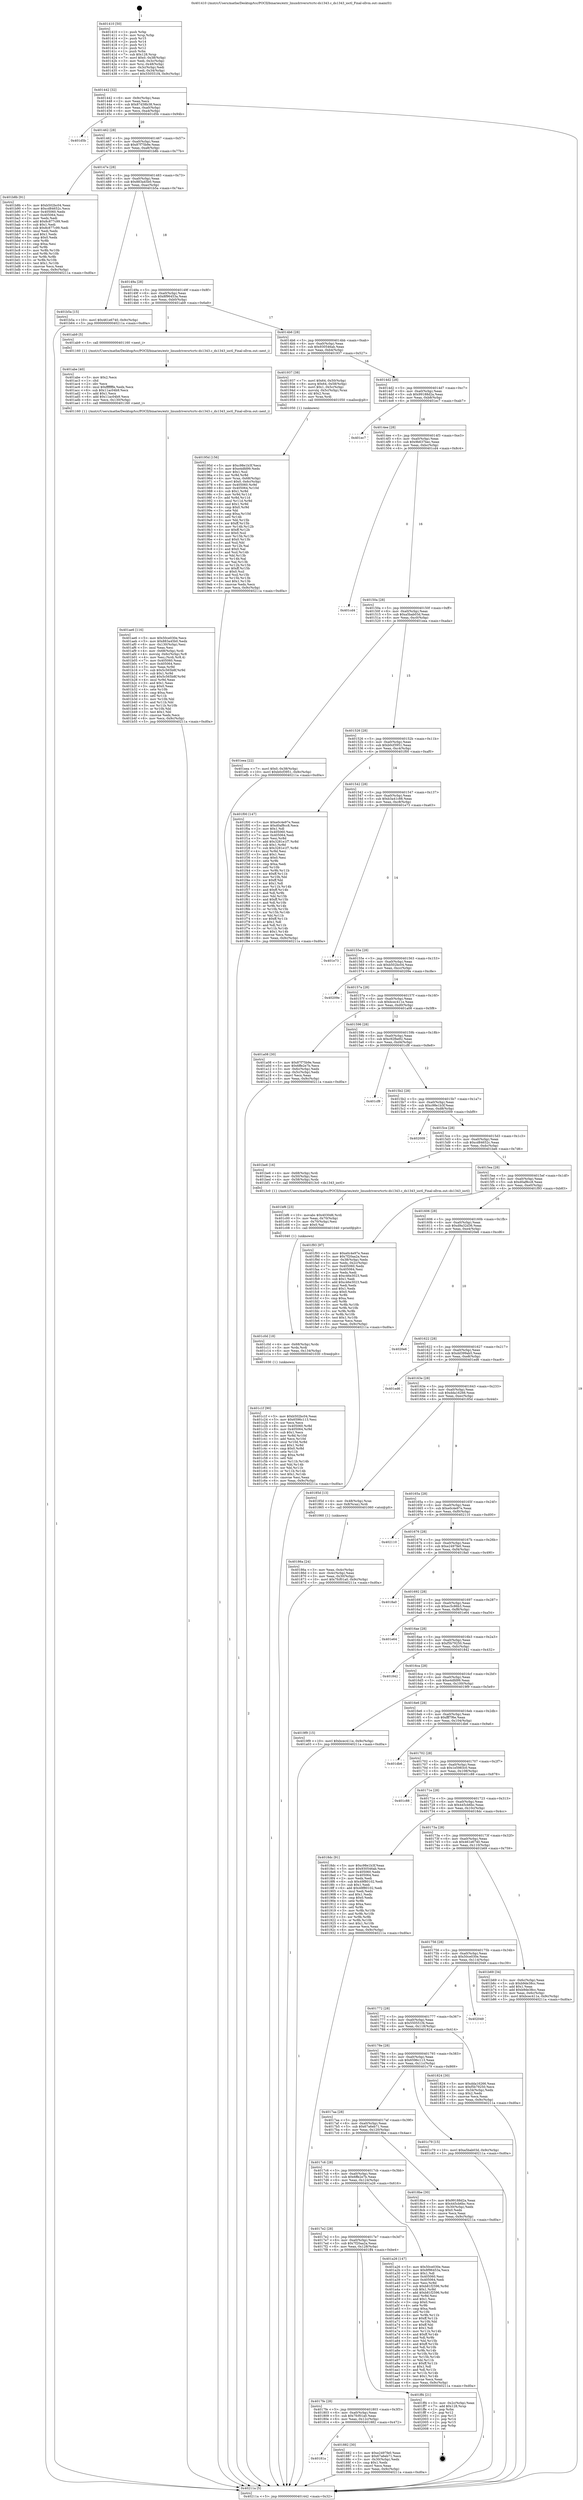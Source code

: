 digraph "0x401410" {
  label = "0x401410 (/mnt/c/Users/mathe/Desktop/tcc/POCII/binaries/extr_linuxdriversrtcrtc-ds1343.c_ds1343_ioctl_Final-ollvm.out::main(0))"
  labelloc = "t"
  node[shape=record]

  Entry [label="",width=0.3,height=0.3,shape=circle,fillcolor=black,style=filled]
  "0x401442" [label="{
     0x401442 [32]\l
     | [instrs]\l
     &nbsp;&nbsp;0x401442 \<+6\>: mov -0x9c(%rbp),%eax\l
     &nbsp;&nbsp;0x401448 \<+2\>: mov %eax,%ecx\l
     &nbsp;&nbsp;0x40144a \<+6\>: sub $0x87d38b38,%ecx\l
     &nbsp;&nbsp;0x401450 \<+6\>: mov %eax,-0xa0(%rbp)\l
     &nbsp;&nbsp;0x401456 \<+6\>: mov %ecx,-0xa4(%rbp)\l
     &nbsp;&nbsp;0x40145c \<+6\>: je 0000000000401d5b \<main+0x94b\>\l
  }"]
  "0x401d5b" [label="{
     0x401d5b\l
  }", style=dashed]
  "0x401462" [label="{
     0x401462 [28]\l
     | [instrs]\l
     &nbsp;&nbsp;0x401462 \<+5\>: jmp 0000000000401467 \<main+0x57\>\l
     &nbsp;&nbsp;0x401467 \<+6\>: mov -0xa0(%rbp),%eax\l
     &nbsp;&nbsp;0x40146d \<+5\>: sub $0x87f75b9e,%eax\l
     &nbsp;&nbsp;0x401472 \<+6\>: mov %eax,-0xa8(%rbp)\l
     &nbsp;&nbsp;0x401478 \<+6\>: je 0000000000401b8b \<main+0x77b\>\l
  }"]
  Exit [label="",width=0.3,height=0.3,shape=circle,fillcolor=black,style=filled,peripheries=2]
  "0x401b8b" [label="{
     0x401b8b [91]\l
     | [instrs]\l
     &nbsp;&nbsp;0x401b8b \<+5\>: mov $0xb502bc04,%eax\l
     &nbsp;&nbsp;0x401b90 \<+5\>: mov $0xcd84652c,%ecx\l
     &nbsp;&nbsp;0x401b95 \<+7\>: mov 0x405060,%edx\l
     &nbsp;&nbsp;0x401b9c \<+7\>: mov 0x405064,%esi\l
     &nbsp;&nbsp;0x401ba3 \<+2\>: mov %edx,%edi\l
     &nbsp;&nbsp;0x401ba5 \<+6\>: add $0x8c877c99,%edi\l
     &nbsp;&nbsp;0x401bab \<+3\>: sub $0x1,%edi\l
     &nbsp;&nbsp;0x401bae \<+6\>: sub $0x8c877c99,%edi\l
     &nbsp;&nbsp;0x401bb4 \<+3\>: imul %edi,%edx\l
     &nbsp;&nbsp;0x401bb7 \<+3\>: and $0x1,%edx\l
     &nbsp;&nbsp;0x401bba \<+3\>: cmp $0x0,%edx\l
     &nbsp;&nbsp;0x401bbd \<+4\>: sete %r8b\l
     &nbsp;&nbsp;0x401bc1 \<+3\>: cmp $0xa,%esi\l
     &nbsp;&nbsp;0x401bc4 \<+4\>: setl %r9b\l
     &nbsp;&nbsp;0x401bc8 \<+3\>: mov %r8b,%r10b\l
     &nbsp;&nbsp;0x401bcb \<+3\>: and %r9b,%r10b\l
     &nbsp;&nbsp;0x401bce \<+3\>: xor %r9b,%r8b\l
     &nbsp;&nbsp;0x401bd1 \<+3\>: or %r8b,%r10b\l
     &nbsp;&nbsp;0x401bd4 \<+4\>: test $0x1,%r10b\l
     &nbsp;&nbsp;0x401bd8 \<+3\>: cmovne %ecx,%eax\l
     &nbsp;&nbsp;0x401bdb \<+6\>: mov %eax,-0x9c(%rbp)\l
     &nbsp;&nbsp;0x401be1 \<+5\>: jmp 000000000040211a \<main+0xd0a\>\l
  }"]
  "0x40147e" [label="{
     0x40147e [28]\l
     | [instrs]\l
     &nbsp;&nbsp;0x40147e \<+5\>: jmp 0000000000401483 \<main+0x73\>\l
     &nbsp;&nbsp;0x401483 \<+6\>: mov -0xa0(%rbp),%eax\l
     &nbsp;&nbsp;0x401489 \<+5\>: sub $0x883a45b0,%eax\l
     &nbsp;&nbsp;0x40148e \<+6\>: mov %eax,-0xac(%rbp)\l
     &nbsp;&nbsp;0x401494 \<+6\>: je 0000000000401b5a \<main+0x74a\>\l
  }"]
  "0x401c1f" [label="{
     0x401c1f [90]\l
     | [instrs]\l
     &nbsp;&nbsp;0x401c1f \<+5\>: mov $0xb502bc04,%eax\l
     &nbsp;&nbsp;0x401c24 \<+5\>: mov $0x6596c113,%esi\l
     &nbsp;&nbsp;0x401c29 \<+2\>: xor %ecx,%ecx\l
     &nbsp;&nbsp;0x401c2b \<+8\>: mov 0x405060,%r8d\l
     &nbsp;&nbsp;0x401c33 \<+8\>: mov 0x405064,%r9d\l
     &nbsp;&nbsp;0x401c3b \<+3\>: sub $0x1,%ecx\l
     &nbsp;&nbsp;0x401c3e \<+3\>: mov %r8d,%r10d\l
     &nbsp;&nbsp;0x401c41 \<+3\>: add %ecx,%r10d\l
     &nbsp;&nbsp;0x401c44 \<+4\>: imul %r10d,%r8d\l
     &nbsp;&nbsp;0x401c48 \<+4\>: and $0x1,%r8d\l
     &nbsp;&nbsp;0x401c4c \<+4\>: cmp $0x0,%r8d\l
     &nbsp;&nbsp;0x401c50 \<+4\>: sete %r11b\l
     &nbsp;&nbsp;0x401c54 \<+4\>: cmp $0xa,%r9d\l
     &nbsp;&nbsp;0x401c58 \<+3\>: setl %bl\l
     &nbsp;&nbsp;0x401c5b \<+3\>: mov %r11b,%r14b\l
     &nbsp;&nbsp;0x401c5e \<+3\>: and %bl,%r14b\l
     &nbsp;&nbsp;0x401c61 \<+3\>: xor %bl,%r11b\l
     &nbsp;&nbsp;0x401c64 \<+3\>: or %r11b,%r14b\l
     &nbsp;&nbsp;0x401c67 \<+4\>: test $0x1,%r14b\l
     &nbsp;&nbsp;0x401c6b \<+3\>: cmovne %esi,%eax\l
     &nbsp;&nbsp;0x401c6e \<+6\>: mov %eax,-0x9c(%rbp)\l
     &nbsp;&nbsp;0x401c74 \<+5\>: jmp 000000000040211a \<main+0xd0a\>\l
  }"]
  "0x401b5a" [label="{
     0x401b5a [15]\l
     | [instrs]\l
     &nbsp;&nbsp;0x401b5a \<+10\>: movl $0x461e6740,-0x9c(%rbp)\l
     &nbsp;&nbsp;0x401b64 \<+5\>: jmp 000000000040211a \<main+0xd0a\>\l
  }"]
  "0x40149a" [label="{
     0x40149a [28]\l
     | [instrs]\l
     &nbsp;&nbsp;0x40149a \<+5\>: jmp 000000000040149f \<main+0x8f\>\l
     &nbsp;&nbsp;0x40149f \<+6\>: mov -0xa0(%rbp),%eax\l
     &nbsp;&nbsp;0x4014a5 \<+5\>: sub $0x8f96453a,%eax\l
     &nbsp;&nbsp;0x4014aa \<+6\>: mov %eax,-0xb0(%rbp)\l
     &nbsp;&nbsp;0x4014b0 \<+6\>: je 0000000000401ab9 \<main+0x6a9\>\l
  }"]
  "0x401c0d" [label="{
     0x401c0d [18]\l
     | [instrs]\l
     &nbsp;&nbsp;0x401c0d \<+4\>: mov -0x68(%rbp),%rdx\l
     &nbsp;&nbsp;0x401c11 \<+3\>: mov %rdx,%rdi\l
     &nbsp;&nbsp;0x401c14 \<+6\>: mov %eax,-0x134(%rbp)\l
     &nbsp;&nbsp;0x401c1a \<+5\>: call 0000000000401030 \<free@plt\>\l
     | [calls]\l
     &nbsp;&nbsp;0x401030 \{1\} (unknown)\l
  }"]
  "0x401ab9" [label="{
     0x401ab9 [5]\l
     | [instrs]\l
     &nbsp;&nbsp;0x401ab9 \<+5\>: call 0000000000401160 \<next_i\>\l
     | [calls]\l
     &nbsp;&nbsp;0x401160 \{1\} (/mnt/c/Users/mathe/Desktop/tcc/POCII/binaries/extr_linuxdriversrtcrtc-ds1343.c_ds1343_ioctl_Final-ollvm.out::next_i)\l
  }"]
  "0x4014b6" [label="{
     0x4014b6 [28]\l
     | [instrs]\l
     &nbsp;&nbsp;0x4014b6 \<+5\>: jmp 00000000004014bb \<main+0xab\>\l
     &nbsp;&nbsp;0x4014bb \<+6\>: mov -0xa0(%rbp),%eax\l
     &nbsp;&nbsp;0x4014c1 \<+5\>: sub $0x930546ab,%eax\l
     &nbsp;&nbsp;0x4014c6 \<+6\>: mov %eax,-0xb4(%rbp)\l
     &nbsp;&nbsp;0x4014cc \<+6\>: je 0000000000401937 \<main+0x527\>\l
  }"]
  "0x401bf6" [label="{
     0x401bf6 [23]\l
     | [instrs]\l
     &nbsp;&nbsp;0x401bf6 \<+10\>: movabs $0x4030d6,%rdi\l
     &nbsp;&nbsp;0x401c00 \<+3\>: mov %eax,-0x70(%rbp)\l
     &nbsp;&nbsp;0x401c03 \<+3\>: mov -0x70(%rbp),%esi\l
     &nbsp;&nbsp;0x401c06 \<+2\>: mov $0x0,%al\l
     &nbsp;&nbsp;0x401c08 \<+5\>: call 0000000000401040 \<printf@plt\>\l
     | [calls]\l
     &nbsp;&nbsp;0x401040 \{1\} (unknown)\l
  }"]
  "0x401937" [label="{
     0x401937 [38]\l
     | [instrs]\l
     &nbsp;&nbsp;0x401937 \<+7\>: movl $0x64,-0x50(%rbp)\l
     &nbsp;&nbsp;0x40193e \<+8\>: movq $0x64,-0x58(%rbp)\l
     &nbsp;&nbsp;0x401946 \<+7\>: movl $0x1,-0x5c(%rbp)\l
     &nbsp;&nbsp;0x40194d \<+4\>: movslq -0x5c(%rbp),%rax\l
     &nbsp;&nbsp;0x401951 \<+4\>: shl $0x2,%rax\l
     &nbsp;&nbsp;0x401955 \<+3\>: mov %rax,%rdi\l
     &nbsp;&nbsp;0x401958 \<+5\>: call 0000000000401050 \<malloc@plt\>\l
     | [calls]\l
     &nbsp;&nbsp;0x401050 \{1\} (unknown)\l
  }"]
  "0x4014d2" [label="{
     0x4014d2 [28]\l
     | [instrs]\l
     &nbsp;&nbsp;0x4014d2 \<+5\>: jmp 00000000004014d7 \<main+0xc7\>\l
     &nbsp;&nbsp;0x4014d7 \<+6\>: mov -0xa0(%rbp),%eax\l
     &nbsp;&nbsp;0x4014dd \<+5\>: sub $0x99188d2a,%eax\l
     &nbsp;&nbsp;0x4014e2 \<+6\>: mov %eax,-0xb8(%rbp)\l
     &nbsp;&nbsp;0x4014e8 \<+6\>: je 0000000000401ec7 \<main+0xab7\>\l
  }"]
  "0x401ae6" [label="{
     0x401ae6 [116]\l
     | [instrs]\l
     &nbsp;&nbsp;0x401ae6 \<+5\>: mov $0x50ce030e,%ecx\l
     &nbsp;&nbsp;0x401aeb \<+5\>: mov $0x883a45b0,%edx\l
     &nbsp;&nbsp;0x401af0 \<+6\>: mov -0x130(%rbp),%esi\l
     &nbsp;&nbsp;0x401af6 \<+3\>: imul %eax,%esi\l
     &nbsp;&nbsp;0x401af9 \<+4\>: mov -0x68(%rbp),%rdi\l
     &nbsp;&nbsp;0x401afd \<+4\>: movslq -0x6c(%rbp),%r8\l
     &nbsp;&nbsp;0x401b01 \<+4\>: mov %esi,(%rdi,%r8,4)\l
     &nbsp;&nbsp;0x401b05 \<+7\>: mov 0x405060,%eax\l
     &nbsp;&nbsp;0x401b0c \<+7\>: mov 0x405064,%esi\l
     &nbsp;&nbsp;0x401b13 \<+3\>: mov %eax,%r9d\l
     &nbsp;&nbsp;0x401b16 \<+7\>: sub $0x5c565b8f,%r9d\l
     &nbsp;&nbsp;0x401b1d \<+4\>: sub $0x1,%r9d\l
     &nbsp;&nbsp;0x401b21 \<+7\>: add $0x5c565b8f,%r9d\l
     &nbsp;&nbsp;0x401b28 \<+4\>: imul %r9d,%eax\l
     &nbsp;&nbsp;0x401b2c \<+3\>: and $0x1,%eax\l
     &nbsp;&nbsp;0x401b2f \<+3\>: cmp $0x0,%eax\l
     &nbsp;&nbsp;0x401b32 \<+4\>: sete %r10b\l
     &nbsp;&nbsp;0x401b36 \<+3\>: cmp $0xa,%esi\l
     &nbsp;&nbsp;0x401b39 \<+4\>: setl %r11b\l
     &nbsp;&nbsp;0x401b3d \<+3\>: mov %r10b,%bl\l
     &nbsp;&nbsp;0x401b40 \<+3\>: and %r11b,%bl\l
     &nbsp;&nbsp;0x401b43 \<+3\>: xor %r11b,%r10b\l
     &nbsp;&nbsp;0x401b46 \<+3\>: or %r10b,%bl\l
     &nbsp;&nbsp;0x401b49 \<+3\>: test $0x1,%bl\l
     &nbsp;&nbsp;0x401b4c \<+3\>: cmovne %edx,%ecx\l
     &nbsp;&nbsp;0x401b4f \<+6\>: mov %ecx,-0x9c(%rbp)\l
     &nbsp;&nbsp;0x401b55 \<+5\>: jmp 000000000040211a \<main+0xd0a\>\l
  }"]
  "0x401ec7" [label="{
     0x401ec7\l
  }", style=dashed]
  "0x4014ee" [label="{
     0x4014ee [28]\l
     | [instrs]\l
     &nbsp;&nbsp;0x4014ee \<+5\>: jmp 00000000004014f3 \<main+0xe3\>\l
     &nbsp;&nbsp;0x4014f3 \<+6\>: mov -0xa0(%rbp),%eax\l
     &nbsp;&nbsp;0x4014f9 \<+5\>: sub $0x9b637bec,%eax\l
     &nbsp;&nbsp;0x4014fe \<+6\>: mov %eax,-0xbc(%rbp)\l
     &nbsp;&nbsp;0x401504 \<+6\>: je 0000000000401cd4 \<main+0x8c4\>\l
  }"]
  "0x401abe" [label="{
     0x401abe [40]\l
     | [instrs]\l
     &nbsp;&nbsp;0x401abe \<+5\>: mov $0x2,%ecx\l
     &nbsp;&nbsp;0x401ac3 \<+1\>: cltd\l
     &nbsp;&nbsp;0x401ac4 \<+2\>: idiv %ecx\l
     &nbsp;&nbsp;0x401ac6 \<+6\>: imul $0xfffffffe,%edx,%ecx\l
     &nbsp;&nbsp;0x401acc \<+6\>: sub $0x11ac04b9,%ecx\l
     &nbsp;&nbsp;0x401ad2 \<+3\>: add $0x1,%ecx\l
     &nbsp;&nbsp;0x401ad5 \<+6\>: add $0x11ac04b9,%ecx\l
     &nbsp;&nbsp;0x401adb \<+6\>: mov %ecx,-0x130(%rbp)\l
     &nbsp;&nbsp;0x401ae1 \<+5\>: call 0000000000401160 \<next_i\>\l
     | [calls]\l
     &nbsp;&nbsp;0x401160 \{1\} (/mnt/c/Users/mathe/Desktop/tcc/POCII/binaries/extr_linuxdriversrtcrtc-ds1343.c_ds1343_ioctl_Final-ollvm.out::next_i)\l
  }"]
  "0x401cd4" [label="{
     0x401cd4\l
  }", style=dashed]
  "0x40150a" [label="{
     0x40150a [28]\l
     | [instrs]\l
     &nbsp;&nbsp;0x40150a \<+5\>: jmp 000000000040150f \<main+0xff\>\l
     &nbsp;&nbsp;0x40150f \<+6\>: mov -0xa0(%rbp),%eax\l
     &nbsp;&nbsp;0x401515 \<+5\>: sub $0xa5bab03d,%eax\l
     &nbsp;&nbsp;0x40151a \<+6\>: mov %eax,-0xc0(%rbp)\l
     &nbsp;&nbsp;0x401520 \<+6\>: je 0000000000401eea \<main+0xada\>\l
  }"]
  "0x40195d" [label="{
     0x40195d [156]\l
     | [instrs]\l
     &nbsp;&nbsp;0x40195d \<+5\>: mov $0xc98e1b3f,%ecx\l
     &nbsp;&nbsp;0x401962 \<+5\>: mov $0xe4dfd99,%edx\l
     &nbsp;&nbsp;0x401967 \<+3\>: mov $0x1,%sil\l
     &nbsp;&nbsp;0x40196a \<+3\>: xor %r8d,%r8d\l
     &nbsp;&nbsp;0x40196d \<+4\>: mov %rax,-0x68(%rbp)\l
     &nbsp;&nbsp;0x401971 \<+7\>: movl $0x0,-0x6c(%rbp)\l
     &nbsp;&nbsp;0x401978 \<+8\>: mov 0x405060,%r9d\l
     &nbsp;&nbsp;0x401980 \<+8\>: mov 0x405064,%r10d\l
     &nbsp;&nbsp;0x401988 \<+4\>: sub $0x1,%r8d\l
     &nbsp;&nbsp;0x40198c \<+3\>: mov %r9d,%r11d\l
     &nbsp;&nbsp;0x40198f \<+3\>: add %r8d,%r11d\l
     &nbsp;&nbsp;0x401992 \<+4\>: imul %r11d,%r9d\l
     &nbsp;&nbsp;0x401996 \<+4\>: and $0x1,%r9d\l
     &nbsp;&nbsp;0x40199a \<+4\>: cmp $0x0,%r9d\l
     &nbsp;&nbsp;0x40199e \<+3\>: sete %bl\l
     &nbsp;&nbsp;0x4019a1 \<+4\>: cmp $0xa,%r10d\l
     &nbsp;&nbsp;0x4019a5 \<+4\>: setl %r14b\l
     &nbsp;&nbsp;0x4019a9 \<+3\>: mov %bl,%r15b\l
     &nbsp;&nbsp;0x4019ac \<+4\>: xor $0xff,%r15b\l
     &nbsp;&nbsp;0x4019b0 \<+3\>: mov %r14b,%r12b\l
     &nbsp;&nbsp;0x4019b3 \<+4\>: xor $0xff,%r12b\l
     &nbsp;&nbsp;0x4019b7 \<+4\>: xor $0x0,%sil\l
     &nbsp;&nbsp;0x4019bb \<+3\>: mov %r15b,%r13b\l
     &nbsp;&nbsp;0x4019be \<+4\>: and $0x0,%r13b\l
     &nbsp;&nbsp;0x4019c2 \<+3\>: and %sil,%bl\l
     &nbsp;&nbsp;0x4019c5 \<+3\>: mov %r12b,%al\l
     &nbsp;&nbsp;0x4019c8 \<+2\>: and $0x0,%al\l
     &nbsp;&nbsp;0x4019ca \<+3\>: and %sil,%r14b\l
     &nbsp;&nbsp;0x4019cd \<+3\>: or %bl,%r13b\l
     &nbsp;&nbsp;0x4019d0 \<+3\>: or %r14b,%al\l
     &nbsp;&nbsp;0x4019d3 \<+3\>: xor %al,%r13b\l
     &nbsp;&nbsp;0x4019d6 \<+3\>: or %r12b,%r15b\l
     &nbsp;&nbsp;0x4019d9 \<+4\>: xor $0xff,%r15b\l
     &nbsp;&nbsp;0x4019dd \<+4\>: or $0x0,%sil\l
     &nbsp;&nbsp;0x4019e1 \<+3\>: and %sil,%r15b\l
     &nbsp;&nbsp;0x4019e4 \<+3\>: or %r15b,%r13b\l
     &nbsp;&nbsp;0x4019e7 \<+4\>: test $0x1,%r13b\l
     &nbsp;&nbsp;0x4019eb \<+3\>: cmovne %edx,%ecx\l
     &nbsp;&nbsp;0x4019ee \<+6\>: mov %ecx,-0x9c(%rbp)\l
     &nbsp;&nbsp;0x4019f4 \<+5\>: jmp 000000000040211a \<main+0xd0a\>\l
  }"]
  "0x401eea" [label="{
     0x401eea [22]\l
     | [instrs]\l
     &nbsp;&nbsp;0x401eea \<+7\>: movl $0x0,-0x38(%rbp)\l
     &nbsp;&nbsp;0x401ef1 \<+10\>: movl $0xb0cf3951,-0x9c(%rbp)\l
     &nbsp;&nbsp;0x401efb \<+5\>: jmp 000000000040211a \<main+0xd0a\>\l
  }"]
  "0x401526" [label="{
     0x401526 [28]\l
     | [instrs]\l
     &nbsp;&nbsp;0x401526 \<+5\>: jmp 000000000040152b \<main+0x11b\>\l
     &nbsp;&nbsp;0x40152b \<+6\>: mov -0xa0(%rbp),%eax\l
     &nbsp;&nbsp;0x401531 \<+5\>: sub $0xb0cf3951,%eax\l
     &nbsp;&nbsp;0x401536 \<+6\>: mov %eax,-0xc4(%rbp)\l
     &nbsp;&nbsp;0x40153c \<+6\>: je 0000000000401f00 \<main+0xaf0\>\l
  }"]
  "0x40181a" [label="{
     0x40181a\l
  }", style=dashed]
  "0x401f00" [label="{
     0x401f00 [147]\l
     | [instrs]\l
     &nbsp;&nbsp;0x401f00 \<+5\>: mov $0xe0c4e97e,%eax\l
     &nbsp;&nbsp;0x401f05 \<+5\>: mov $0xd0af8cc8,%ecx\l
     &nbsp;&nbsp;0x401f0a \<+2\>: mov $0x1,%dl\l
     &nbsp;&nbsp;0x401f0c \<+7\>: mov 0x405060,%esi\l
     &nbsp;&nbsp;0x401f13 \<+7\>: mov 0x405064,%edi\l
     &nbsp;&nbsp;0x401f1a \<+3\>: mov %esi,%r8d\l
     &nbsp;&nbsp;0x401f1d \<+7\>: add $0x3281e1f7,%r8d\l
     &nbsp;&nbsp;0x401f24 \<+4\>: sub $0x1,%r8d\l
     &nbsp;&nbsp;0x401f28 \<+7\>: sub $0x3281e1f7,%r8d\l
     &nbsp;&nbsp;0x401f2f \<+4\>: imul %r8d,%esi\l
     &nbsp;&nbsp;0x401f33 \<+3\>: and $0x1,%esi\l
     &nbsp;&nbsp;0x401f36 \<+3\>: cmp $0x0,%esi\l
     &nbsp;&nbsp;0x401f39 \<+4\>: sete %r9b\l
     &nbsp;&nbsp;0x401f3d \<+3\>: cmp $0xa,%edi\l
     &nbsp;&nbsp;0x401f40 \<+4\>: setl %r10b\l
     &nbsp;&nbsp;0x401f44 \<+3\>: mov %r9b,%r11b\l
     &nbsp;&nbsp;0x401f47 \<+4\>: xor $0xff,%r11b\l
     &nbsp;&nbsp;0x401f4b \<+3\>: mov %r10b,%bl\l
     &nbsp;&nbsp;0x401f4e \<+3\>: xor $0xff,%bl\l
     &nbsp;&nbsp;0x401f51 \<+3\>: xor $0x1,%dl\l
     &nbsp;&nbsp;0x401f54 \<+3\>: mov %r11b,%r14b\l
     &nbsp;&nbsp;0x401f57 \<+4\>: and $0xff,%r14b\l
     &nbsp;&nbsp;0x401f5b \<+3\>: and %dl,%r9b\l
     &nbsp;&nbsp;0x401f5e \<+3\>: mov %bl,%r15b\l
     &nbsp;&nbsp;0x401f61 \<+4\>: and $0xff,%r15b\l
     &nbsp;&nbsp;0x401f65 \<+3\>: and %dl,%r10b\l
     &nbsp;&nbsp;0x401f68 \<+3\>: or %r9b,%r14b\l
     &nbsp;&nbsp;0x401f6b \<+3\>: or %r10b,%r15b\l
     &nbsp;&nbsp;0x401f6e \<+3\>: xor %r15b,%r14b\l
     &nbsp;&nbsp;0x401f71 \<+3\>: or %bl,%r11b\l
     &nbsp;&nbsp;0x401f74 \<+4\>: xor $0xff,%r11b\l
     &nbsp;&nbsp;0x401f78 \<+3\>: or $0x1,%dl\l
     &nbsp;&nbsp;0x401f7b \<+3\>: and %dl,%r11b\l
     &nbsp;&nbsp;0x401f7e \<+3\>: or %r11b,%r14b\l
     &nbsp;&nbsp;0x401f81 \<+4\>: test $0x1,%r14b\l
     &nbsp;&nbsp;0x401f85 \<+3\>: cmovne %ecx,%eax\l
     &nbsp;&nbsp;0x401f88 \<+6\>: mov %eax,-0x9c(%rbp)\l
     &nbsp;&nbsp;0x401f8e \<+5\>: jmp 000000000040211a \<main+0xd0a\>\l
  }"]
  "0x401542" [label="{
     0x401542 [28]\l
     | [instrs]\l
     &nbsp;&nbsp;0x401542 \<+5\>: jmp 0000000000401547 \<main+0x137\>\l
     &nbsp;&nbsp;0x401547 \<+6\>: mov -0xa0(%rbp),%eax\l
     &nbsp;&nbsp;0x40154d \<+5\>: sub $0xb3a41c88,%eax\l
     &nbsp;&nbsp;0x401552 \<+6\>: mov %eax,-0xc8(%rbp)\l
     &nbsp;&nbsp;0x401558 \<+6\>: je 0000000000401e73 \<main+0xa63\>\l
  }"]
  "0x401882" [label="{
     0x401882 [30]\l
     | [instrs]\l
     &nbsp;&nbsp;0x401882 \<+5\>: mov $0xe2497fe0,%eax\l
     &nbsp;&nbsp;0x401887 \<+5\>: mov $0x67a6eb71,%ecx\l
     &nbsp;&nbsp;0x40188c \<+3\>: mov -0x30(%rbp),%edx\l
     &nbsp;&nbsp;0x40188f \<+3\>: cmp $0x1,%edx\l
     &nbsp;&nbsp;0x401892 \<+3\>: cmovl %ecx,%eax\l
     &nbsp;&nbsp;0x401895 \<+6\>: mov %eax,-0x9c(%rbp)\l
     &nbsp;&nbsp;0x40189b \<+5\>: jmp 000000000040211a \<main+0xd0a\>\l
  }"]
  "0x401e73" [label="{
     0x401e73\l
  }", style=dashed]
  "0x40155e" [label="{
     0x40155e [28]\l
     | [instrs]\l
     &nbsp;&nbsp;0x40155e \<+5\>: jmp 0000000000401563 \<main+0x153\>\l
     &nbsp;&nbsp;0x401563 \<+6\>: mov -0xa0(%rbp),%eax\l
     &nbsp;&nbsp;0x401569 \<+5\>: sub $0xb502bc04,%eax\l
     &nbsp;&nbsp;0x40156e \<+6\>: mov %eax,-0xcc(%rbp)\l
     &nbsp;&nbsp;0x401574 \<+6\>: je 000000000040209e \<main+0xc8e\>\l
  }"]
  "0x4017fe" [label="{
     0x4017fe [28]\l
     | [instrs]\l
     &nbsp;&nbsp;0x4017fe \<+5\>: jmp 0000000000401803 \<main+0x3f3\>\l
     &nbsp;&nbsp;0x401803 \<+6\>: mov -0xa0(%rbp),%eax\l
     &nbsp;&nbsp;0x401809 \<+5\>: sub $0x7fcf01a0,%eax\l
     &nbsp;&nbsp;0x40180e \<+6\>: mov %eax,-0x12c(%rbp)\l
     &nbsp;&nbsp;0x401814 \<+6\>: je 0000000000401882 \<main+0x472\>\l
  }"]
  "0x40209e" [label="{
     0x40209e\l
  }", style=dashed]
  "0x40157a" [label="{
     0x40157a [28]\l
     | [instrs]\l
     &nbsp;&nbsp;0x40157a \<+5\>: jmp 000000000040157f \<main+0x16f\>\l
     &nbsp;&nbsp;0x40157f \<+6\>: mov -0xa0(%rbp),%eax\l
     &nbsp;&nbsp;0x401585 \<+5\>: sub $0xbcec411e,%eax\l
     &nbsp;&nbsp;0x40158a \<+6\>: mov %eax,-0xd0(%rbp)\l
     &nbsp;&nbsp;0x401590 \<+6\>: je 0000000000401a08 \<main+0x5f8\>\l
  }"]
  "0x401ff4" [label="{
     0x401ff4 [21]\l
     | [instrs]\l
     &nbsp;&nbsp;0x401ff4 \<+3\>: mov -0x2c(%rbp),%eax\l
     &nbsp;&nbsp;0x401ff7 \<+7\>: add $0x128,%rsp\l
     &nbsp;&nbsp;0x401ffe \<+1\>: pop %rbx\l
     &nbsp;&nbsp;0x401fff \<+2\>: pop %r12\l
     &nbsp;&nbsp;0x402001 \<+2\>: pop %r13\l
     &nbsp;&nbsp;0x402003 \<+2\>: pop %r14\l
     &nbsp;&nbsp;0x402005 \<+2\>: pop %r15\l
     &nbsp;&nbsp;0x402007 \<+1\>: pop %rbp\l
     &nbsp;&nbsp;0x402008 \<+1\>: ret\l
  }"]
  "0x401a08" [label="{
     0x401a08 [30]\l
     | [instrs]\l
     &nbsp;&nbsp;0x401a08 \<+5\>: mov $0x87f75b9e,%eax\l
     &nbsp;&nbsp;0x401a0d \<+5\>: mov $0x6ffe2e7b,%ecx\l
     &nbsp;&nbsp;0x401a12 \<+3\>: mov -0x6c(%rbp),%edx\l
     &nbsp;&nbsp;0x401a15 \<+3\>: cmp -0x5c(%rbp),%edx\l
     &nbsp;&nbsp;0x401a18 \<+3\>: cmovl %ecx,%eax\l
     &nbsp;&nbsp;0x401a1b \<+6\>: mov %eax,-0x9c(%rbp)\l
     &nbsp;&nbsp;0x401a21 \<+5\>: jmp 000000000040211a \<main+0xd0a\>\l
  }"]
  "0x401596" [label="{
     0x401596 [28]\l
     | [instrs]\l
     &nbsp;&nbsp;0x401596 \<+5\>: jmp 000000000040159b \<main+0x18b\>\l
     &nbsp;&nbsp;0x40159b \<+6\>: mov -0xa0(%rbp),%eax\l
     &nbsp;&nbsp;0x4015a1 \<+5\>: sub $0xc92fbe92,%eax\l
     &nbsp;&nbsp;0x4015a6 \<+6\>: mov %eax,-0xd4(%rbp)\l
     &nbsp;&nbsp;0x4015ac \<+6\>: je 0000000000401cf8 \<main+0x8e8\>\l
  }"]
  "0x4017e2" [label="{
     0x4017e2 [28]\l
     | [instrs]\l
     &nbsp;&nbsp;0x4017e2 \<+5\>: jmp 00000000004017e7 \<main+0x3d7\>\l
     &nbsp;&nbsp;0x4017e7 \<+6\>: mov -0xa0(%rbp),%eax\l
     &nbsp;&nbsp;0x4017ed \<+5\>: sub $0x7f20aa2a,%eax\l
     &nbsp;&nbsp;0x4017f2 \<+6\>: mov %eax,-0x128(%rbp)\l
     &nbsp;&nbsp;0x4017f8 \<+6\>: je 0000000000401ff4 \<main+0xbe4\>\l
  }"]
  "0x401cf8" [label="{
     0x401cf8\l
  }", style=dashed]
  "0x4015b2" [label="{
     0x4015b2 [28]\l
     | [instrs]\l
     &nbsp;&nbsp;0x4015b2 \<+5\>: jmp 00000000004015b7 \<main+0x1a7\>\l
     &nbsp;&nbsp;0x4015b7 \<+6\>: mov -0xa0(%rbp),%eax\l
     &nbsp;&nbsp;0x4015bd \<+5\>: sub $0xc98e1b3f,%eax\l
     &nbsp;&nbsp;0x4015c2 \<+6\>: mov %eax,-0xd8(%rbp)\l
     &nbsp;&nbsp;0x4015c8 \<+6\>: je 0000000000402009 \<main+0xbf9\>\l
  }"]
  "0x401a26" [label="{
     0x401a26 [147]\l
     | [instrs]\l
     &nbsp;&nbsp;0x401a26 \<+5\>: mov $0x50ce030e,%eax\l
     &nbsp;&nbsp;0x401a2b \<+5\>: mov $0x8f96453a,%ecx\l
     &nbsp;&nbsp;0x401a30 \<+2\>: mov $0x1,%dl\l
     &nbsp;&nbsp;0x401a32 \<+7\>: mov 0x405060,%esi\l
     &nbsp;&nbsp;0x401a39 \<+7\>: mov 0x405064,%edi\l
     &nbsp;&nbsp;0x401a40 \<+3\>: mov %esi,%r8d\l
     &nbsp;&nbsp;0x401a43 \<+7\>: sub $0xb81f2596,%r8d\l
     &nbsp;&nbsp;0x401a4a \<+4\>: sub $0x1,%r8d\l
     &nbsp;&nbsp;0x401a4e \<+7\>: add $0xb81f2596,%r8d\l
     &nbsp;&nbsp;0x401a55 \<+4\>: imul %r8d,%esi\l
     &nbsp;&nbsp;0x401a59 \<+3\>: and $0x1,%esi\l
     &nbsp;&nbsp;0x401a5c \<+3\>: cmp $0x0,%esi\l
     &nbsp;&nbsp;0x401a5f \<+4\>: sete %r9b\l
     &nbsp;&nbsp;0x401a63 \<+3\>: cmp $0xa,%edi\l
     &nbsp;&nbsp;0x401a66 \<+4\>: setl %r10b\l
     &nbsp;&nbsp;0x401a6a \<+3\>: mov %r9b,%r11b\l
     &nbsp;&nbsp;0x401a6d \<+4\>: xor $0xff,%r11b\l
     &nbsp;&nbsp;0x401a71 \<+3\>: mov %r10b,%bl\l
     &nbsp;&nbsp;0x401a74 \<+3\>: xor $0xff,%bl\l
     &nbsp;&nbsp;0x401a77 \<+3\>: xor $0x1,%dl\l
     &nbsp;&nbsp;0x401a7a \<+3\>: mov %r11b,%r14b\l
     &nbsp;&nbsp;0x401a7d \<+4\>: and $0xff,%r14b\l
     &nbsp;&nbsp;0x401a81 \<+3\>: and %dl,%r9b\l
     &nbsp;&nbsp;0x401a84 \<+3\>: mov %bl,%r15b\l
     &nbsp;&nbsp;0x401a87 \<+4\>: and $0xff,%r15b\l
     &nbsp;&nbsp;0x401a8b \<+3\>: and %dl,%r10b\l
     &nbsp;&nbsp;0x401a8e \<+3\>: or %r9b,%r14b\l
     &nbsp;&nbsp;0x401a91 \<+3\>: or %r10b,%r15b\l
     &nbsp;&nbsp;0x401a94 \<+3\>: xor %r15b,%r14b\l
     &nbsp;&nbsp;0x401a97 \<+3\>: or %bl,%r11b\l
     &nbsp;&nbsp;0x401a9a \<+4\>: xor $0xff,%r11b\l
     &nbsp;&nbsp;0x401a9e \<+3\>: or $0x1,%dl\l
     &nbsp;&nbsp;0x401aa1 \<+3\>: and %dl,%r11b\l
     &nbsp;&nbsp;0x401aa4 \<+3\>: or %r11b,%r14b\l
     &nbsp;&nbsp;0x401aa7 \<+4\>: test $0x1,%r14b\l
     &nbsp;&nbsp;0x401aab \<+3\>: cmovne %ecx,%eax\l
     &nbsp;&nbsp;0x401aae \<+6\>: mov %eax,-0x9c(%rbp)\l
     &nbsp;&nbsp;0x401ab4 \<+5\>: jmp 000000000040211a \<main+0xd0a\>\l
  }"]
  "0x402009" [label="{
     0x402009\l
  }", style=dashed]
  "0x4015ce" [label="{
     0x4015ce [28]\l
     | [instrs]\l
     &nbsp;&nbsp;0x4015ce \<+5\>: jmp 00000000004015d3 \<main+0x1c3\>\l
     &nbsp;&nbsp;0x4015d3 \<+6\>: mov -0xa0(%rbp),%eax\l
     &nbsp;&nbsp;0x4015d9 \<+5\>: sub $0xcd84652c,%eax\l
     &nbsp;&nbsp;0x4015de \<+6\>: mov %eax,-0xdc(%rbp)\l
     &nbsp;&nbsp;0x4015e4 \<+6\>: je 0000000000401be6 \<main+0x7d6\>\l
  }"]
  "0x4017c6" [label="{
     0x4017c6 [28]\l
     | [instrs]\l
     &nbsp;&nbsp;0x4017c6 \<+5\>: jmp 00000000004017cb \<main+0x3bb\>\l
     &nbsp;&nbsp;0x4017cb \<+6\>: mov -0xa0(%rbp),%eax\l
     &nbsp;&nbsp;0x4017d1 \<+5\>: sub $0x6ffe2e7b,%eax\l
     &nbsp;&nbsp;0x4017d6 \<+6\>: mov %eax,-0x124(%rbp)\l
     &nbsp;&nbsp;0x4017dc \<+6\>: je 0000000000401a26 \<main+0x616\>\l
  }"]
  "0x401be6" [label="{
     0x401be6 [16]\l
     | [instrs]\l
     &nbsp;&nbsp;0x401be6 \<+4\>: mov -0x68(%rbp),%rdi\l
     &nbsp;&nbsp;0x401bea \<+3\>: mov -0x50(%rbp),%esi\l
     &nbsp;&nbsp;0x401bed \<+4\>: mov -0x58(%rbp),%rdx\l
     &nbsp;&nbsp;0x401bf1 \<+5\>: call 00000000004013c0 \<ds1343_ioctl\>\l
     | [calls]\l
     &nbsp;&nbsp;0x4013c0 \{1\} (/mnt/c/Users/mathe/Desktop/tcc/POCII/binaries/extr_linuxdriversrtcrtc-ds1343.c_ds1343_ioctl_Final-ollvm.out::ds1343_ioctl)\l
  }"]
  "0x4015ea" [label="{
     0x4015ea [28]\l
     | [instrs]\l
     &nbsp;&nbsp;0x4015ea \<+5\>: jmp 00000000004015ef \<main+0x1df\>\l
     &nbsp;&nbsp;0x4015ef \<+6\>: mov -0xa0(%rbp),%eax\l
     &nbsp;&nbsp;0x4015f5 \<+5\>: sub $0xd0af8cc8,%eax\l
     &nbsp;&nbsp;0x4015fa \<+6\>: mov %eax,-0xe0(%rbp)\l
     &nbsp;&nbsp;0x401600 \<+6\>: je 0000000000401f93 \<main+0xb83\>\l
  }"]
  "0x4018be" [label="{
     0x4018be [30]\l
     | [instrs]\l
     &nbsp;&nbsp;0x4018be \<+5\>: mov $0x99188d2a,%eax\l
     &nbsp;&nbsp;0x4018c3 \<+5\>: mov $0x445cb6bc,%ecx\l
     &nbsp;&nbsp;0x4018c8 \<+3\>: mov -0x30(%rbp),%edx\l
     &nbsp;&nbsp;0x4018cb \<+3\>: cmp $0x0,%edx\l
     &nbsp;&nbsp;0x4018ce \<+3\>: cmove %ecx,%eax\l
     &nbsp;&nbsp;0x4018d1 \<+6\>: mov %eax,-0x9c(%rbp)\l
     &nbsp;&nbsp;0x4018d7 \<+5\>: jmp 000000000040211a \<main+0xd0a\>\l
  }"]
  "0x401f93" [label="{
     0x401f93 [97]\l
     | [instrs]\l
     &nbsp;&nbsp;0x401f93 \<+5\>: mov $0xe0c4e97e,%eax\l
     &nbsp;&nbsp;0x401f98 \<+5\>: mov $0x7f20aa2a,%ecx\l
     &nbsp;&nbsp;0x401f9d \<+3\>: mov -0x38(%rbp),%edx\l
     &nbsp;&nbsp;0x401fa0 \<+3\>: mov %edx,-0x2c(%rbp)\l
     &nbsp;&nbsp;0x401fa3 \<+7\>: mov 0x405060,%edx\l
     &nbsp;&nbsp;0x401faa \<+7\>: mov 0x405064,%esi\l
     &nbsp;&nbsp;0x401fb1 \<+2\>: mov %edx,%edi\l
     &nbsp;&nbsp;0x401fb3 \<+6\>: sub $0xc46e3023,%edi\l
     &nbsp;&nbsp;0x401fb9 \<+3\>: sub $0x1,%edi\l
     &nbsp;&nbsp;0x401fbc \<+6\>: add $0xc46e3023,%edi\l
     &nbsp;&nbsp;0x401fc2 \<+3\>: imul %edi,%edx\l
     &nbsp;&nbsp;0x401fc5 \<+3\>: and $0x1,%edx\l
     &nbsp;&nbsp;0x401fc8 \<+3\>: cmp $0x0,%edx\l
     &nbsp;&nbsp;0x401fcb \<+4\>: sete %r8b\l
     &nbsp;&nbsp;0x401fcf \<+3\>: cmp $0xa,%esi\l
     &nbsp;&nbsp;0x401fd2 \<+4\>: setl %r9b\l
     &nbsp;&nbsp;0x401fd6 \<+3\>: mov %r8b,%r10b\l
     &nbsp;&nbsp;0x401fd9 \<+3\>: and %r9b,%r10b\l
     &nbsp;&nbsp;0x401fdc \<+3\>: xor %r9b,%r8b\l
     &nbsp;&nbsp;0x401fdf \<+3\>: or %r8b,%r10b\l
     &nbsp;&nbsp;0x401fe2 \<+4\>: test $0x1,%r10b\l
     &nbsp;&nbsp;0x401fe6 \<+3\>: cmovne %ecx,%eax\l
     &nbsp;&nbsp;0x401fe9 \<+6\>: mov %eax,-0x9c(%rbp)\l
     &nbsp;&nbsp;0x401fef \<+5\>: jmp 000000000040211a \<main+0xd0a\>\l
  }"]
  "0x401606" [label="{
     0x401606 [28]\l
     | [instrs]\l
     &nbsp;&nbsp;0x401606 \<+5\>: jmp 000000000040160b \<main+0x1fb\>\l
     &nbsp;&nbsp;0x40160b \<+6\>: mov -0xa0(%rbp),%eax\l
     &nbsp;&nbsp;0x401611 \<+5\>: sub $0xd9a32d36,%eax\l
     &nbsp;&nbsp;0x401616 \<+6\>: mov %eax,-0xe4(%rbp)\l
     &nbsp;&nbsp;0x40161c \<+6\>: je 00000000004020e6 \<main+0xcd6\>\l
  }"]
  "0x4017aa" [label="{
     0x4017aa [28]\l
     | [instrs]\l
     &nbsp;&nbsp;0x4017aa \<+5\>: jmp 00000000004017af \<main+0x39f\>\l
     &nbsp;&nbsp;0x4017af \<+6\>: mov -0xa0(%rbp),%eax\l
     &nbsp;&nbsp;0x4017b5 \<+5\>: sub $0x67a6eb71,%eax\l
     &nbsp;&nbsp;0x4017ba \<+6\>: mov %eax,-0x120(%rbp)\l
     &nbsp;&nbsp;0x4017c0 \<+6\>: je 00000000004018be \<main+0x4ae\>\l
  }"]
  "0x4020e6" [label="{
     0x4020e6\l
  }", style=dashed]
  "0x401622" [label="{
     0x401622 [28]\l
     | [instrs]\l
     &nbsp;&nbsp;0x401622 \<+5\>: jmp 0000000000401627 \<main+0x217\>\l
     &nbsp;&nbsp;0x401627 \<+6\>: mov -0xa0(%rbp),%eax\l
     &nbsp;&nbsp;0x40162d \<+5\>: sub $0xdd399ab5,%eax\l
     &nbsp;&nbsp;0x401632 \<+6\>: mov %eax,-0xe8(%rbp)\l
     &nbsp;&nbsp;0x401638 \<+6\>: je 0000000000401ed6 \<main+0xac6\>\l
  }"]
  "0x401c79" [label="{
     0x401c79 [15]\l
     | [instrs]\l
     &nbsp;&nbsp;0x401c79 \<+10\>: movl $0xa5bab03d,-0x9c(%rbp)\l
     &nbsp;&nbsp;0x401c83 \<+5\>: jmp 000000000040211a \<main+0xd0a\>\l
  }"]
  "0x401ed6" [label="{
     0x401ed6\l
  }", style=dashed]
  "0x40163e" [label="{
     0x40163e [28]\l
     | [instrs]\l
     &nbsp;&nbsp;0x40163e \<+5\>: jmp 0000000000401643 \<main+0x233\>\l
     &nbsp;&nbsp;0x401643 \<+6\>: mov -0xa0(%rbp),%eax\l
     &nbsp;&nbsp;0x401649 \<+5\>: sub $0xdda16266,%eax\l
     &nbsp;&nbsp;0x40164e \<+6\>: mov %eax,-0xec(%rbp)\l
     &nbsp;&nbsp;0x401654 \<+6\>: je 000000000040185d \<main+0x44d\>\l
  }"]
  "0x40186a" [label="{
     0x40186a [24]\l
     | [instrs]\l
     &nbsp;&nbsp;0x40186a \<+3\>: mov %eax,-0x4c(%rbp)\l
     &nbsp;&nbsp;0x40186d \<+3\>: mov -0x4c(%rbp),%eax\l
     &nbsp;&nbsp;0x401870 \<+3\>: mov %eax,-0x30(%rbp)\l
     &nbsp;&nbsp;0x401873 \<+10\>: movl $0x7fcf01a0,-0x9c(%rbp)\l
     &nbsp;&nbsp;0x40187d \<+5\>: jmp 000000000040211a \<main+0xd0a\>\l
  }"]
  "0x40185d" [label="{
     0x40185d [13]\l
     | [instrs]\l
     &nbsp;&nbsp;0x40185d \<+4\>: mov -0x48(%rbp),%rax\l
     &nbsp;&nbsp;0x401861 \<+4\>: mov 0x8(%rax),%rdi\l
     &nbsp;&nbsp;0x401865 \<+5\>: call 0000000000401060 \<atoi@plt\>\l
     | [calls]\l
     &nbsp;&nbsp;0x401060 \{1\} (unknown)\l
  }"]
  "0x40165a" [label="{
     0x40165a [28]\l
     | [instrs]\l
     &nbsp;&nbsp;0x40165a \<+5\>: jmp 000000000040165f \<main+0x24f\>\l
     &nbsp;&nbsp;0x40165f \<+6\>: mov -0xa0(%rbp),%eax\l
     &nbsp;&nbsp;0x401665 \<+5\>: sub $0xe0c4e97e,%eax\l
     &nbsp;&nbsp;0x40166a \<+6\>: mov %eax,-0xf0(%rbp)\l
     &nbsp;&nbsp;0x401670 \<+6\>: je 0000000000402110 \<main+0xd00\>\l
  }"]
  "0x401410" [label="{
     0x401410 [50]\l
     | [instrs]\l
     &nbsp;&nbsp;0x401410 \<+1\>: push %rbp\l
     &nbsp;&nbsp;0x401411 \<+3\>: mov %rsp,%rbp\l
     &nbsp;&nbsp;0x401414 \<+2\>: push %r15\l
     &nbsp;&nbsp;0x401416 \<+2\>: push %r14\l
     &nbsp;&nbsp;0x401418 \<+2\>: push %r13\l
     &nbsp;&nbsp;0x40141a \<+2\>: push %r12\l
     &nbsp;&nbsp;0x40141c \<+1\>: push %rbx\l
     &nbsp;&nbsp;0x40141d \<+7\>: sub $0x128,%rsp\l
     &nbsp;&nbsp;0x401424 \<+7\>: movl $0x0,-0x38(%rbp)\l
     &nbsp;&nbsp;0x40142b \<+3\>: mov %edi,-0x3c(%rbp)\l
     &nbsp;&nbsp;0x40142e \<+4\>: mov %rsi,-0x48(%rbp)\l
     &nbsp;&nbsp;0x401432 \<+3\>: mov -0x3c(%rbp),%edi\l
     &nbsp;&nbsp;0x401435 \<+3\>: mov %edi,-0x34(%rbp)\l
     &nbsp;&nbsp;0x401438 \<+10\>: movl $0x550551f4,-0x9c(%rbp)\l
  }"]
  "0x402110" [label="{
     0x402110\l
  }", style=dashed]
  "0x401676" [label="{
     0x401676 [28]\l
     | [instrs]\l
     &nbsp;&nbsp;0x401676 \<+5\>: jmp 000000000040167b \<main+0x26b\>\l
     &nbsp;&nbsp;0x40167b \<+6\>: mov -0xa0(%rbp),%eax\l
     &nbsp;&nbsp;0x401681 \<+5\>: sub $0xe2497fe0,%eax\l
     &nbsp;&nbsp;0x401686 \<+6\>: mov %eax,-0xf4(%rbp)\l
     &nbsp;&nbsp;0x40168c \<+6\>: je 00000000004018a0 \<main+0x490\>\l
  }"]
  "0x40211a" [label="{
     0x40211a [5]\l
     | [instrs]\l
     &nbsp;&nbsp;0x40211a \<+5\>: jmp 0000000000401442 \<main+0x32\>\l
  }"]
  "0x4018a0" [label="{
     0x4018a0\l
  }", style=dashed]
  "0x401692" [label="{
     0x401692 [28]\l
     | [instrs]\l
     &nbsp;&nbsp;0x401692 \<+5\>: jmp 0000000000401697 \<main+0x287\>\l
     &nbsp;&nbsp;0x401697 \<+6\>: mov -0xa0(%rbp),%eax\l
     &nbsp;&nbsp;0x40169d \<+5\>: sub $0xec5c86b3,%eax\l
     &nbsp;&nbsp;0x4016a2 \<+6\>: mov %eax,-0xf8(%rbp)\l
     &nbsp;&nbsp;0x4016a8 \<+6\>: je 0000000000401e64 \<main+0xa54\>\l
  }"]
  "0x40178e" [label="{
     0x40178e [28]\l
     | [instrs]\l
     &nbsp;&nbsp;0x40178e \<+5\>: jmp 0000000000401793 \<main+0x383\>\l
     &nbsp;&nbsp;0x401793 \<+6\>: mov -0xa0(%rbp),%eax\l
     &nbsp;&nbsp;0x401799 \<+5\>: sub $0x6596c113,%eax\l
     &nbsp;&nbsp;0x40179e \<+6\>: mov %eax,-0x11c(%rbp)\l
     &nbsp;&nbsp;0x4017a4 \<+6\>: je 0000000000401c79 \<main+0x869\>\l
  }"]
  "0x401e64" [label="{
     0x401e64\l
  }", style=dashed]
  "0x4016ae" [label="{
     0x4016ae [28]\l
     | [instrs]\l
     &nbsp;&nbsp;0x4016ae \<+5\>: jmp 00000000004016b3 \<main+0x2a3\>\l
     &nbsp;&nbsp;0x4016b3 \<+6\>: mov -0xa0(%rbp),%eax\l
     &nbsp;&nbsp;0x4016b9 \<+5\>: sub $0xf5b79250,%eax\l
     &nbsp;&nbsp;0x4016be \<+6\>: mov %eax,-0xfc(%rbp)\l
     &nbsp;&nbsp;0x4016c4 \<+6\>: je 0000000000401842 \<main+0x432\>\l
  }"]
  "0x401824" [label="{
     0x401824 [30]\l
     | [instrs]\l
     &nbsp;&nbsp;0x401824 \<+5\>: mov $0xdda16266,%eax\l
     &nbsp;&nbsp;0x401829 \<+5\>: mov $0xf5b79250,%ecx\l
     &nbsp;&nbsp;0x40182e \<+3\>: mov -0x34(%rbp),%edx\l
     &nbsp;&nbsp;0x401831 \<+3\>: cmp $0x2,%edx\l
     &nbsp;&nbsp;0x401834 \<+3\>: cmovne %ecx,%eax\l
     &nbsp;&nbsp;0x401837 \<+6\>: mov %eax,-0x9c(%rbp)\l
     &nbsp;&nbsp;0x40183d \<+5\>: jmp 000000000040211a \<main+0xd0a\>\l
  }"]
  "0x401842" [label="{
     0x401842\l
  }", style=dashed]
  "0x4016ca" [label="{
     0x4016ca [28]\l
     | [instrs]\l
     &nbsp;&nbsp;0x4016ca \<+5\>: jmp 00000000004016cf \<main+0x2bf\>\l
     &nbsp;&nbsp;0x4016cf \<+6\>: mov -0xa0(%rbp),%eax\l
     &nbsp;&nbsp;0x4016d5 \<+5\>: sub $0xe4dfd99,%eax\l
     &nbsp;&nbsp;0x4016da \<+6\>: mov %eax,-0x100(%rbp)\l
     &nbsp;&nbsp;0x4016e0 \<+6\>: je 00000000004019f9 \<main+0x5e9\>\l
  }"]
  "0x401772" [label="{
     0x401772 [28]\l
     | [instrs]\l
     &nbsp;&nbsp;0x401772 \<+5\>: jmp 0000000000401777 \<main+0x367\>\l
     &nbsp;&nbsp;0x401777 \<+6\>: mov -0xa0(%rbp),%eax\l
     &nbsp;&nbsp;0x40177d \<+5\>: sub $0x550551f4,%eax\l
     &nbsp;&nbsp;0x401782 \<+6\>: mov %eax,-0x118(%rbp)\l
     &nbsp;&nbsp;0x401788 \<+6\>: je 0000000000401824 \<main+0x414\>\l
  }"]
  "0x4019f9" [label="{
     0x4019f9 [15]\l
     | [instrs]\l
     &nbsp;&nbsp;0x4019f9 \<+10\>: movl $0xbcec411e,-0x9c(%rbp)\l
     &nbsp;&nbsp;0x401a03 \<+5\>: jmp 000000000040211a \<main+0xd0a\>\l
  }"]
  "0x4016e6" [label="{
     0x4016e6 [28]\l
     | [instrs]\l
     &nbsp;&nbsp;0x4016e6 \<+5\>: jmp 00000000004016eb \<main+0x2db\>\l
     &nbsp;&nbsp;0x4016eb \<+6\>: mov -0xa0(%rbp),%eax\l
     &nbsp;&nbsp;0x4016f1 \<+5\>: sub $0xfff7f6e,%eax\l
     &nbsp;&nbsp;0x4016f6 \<+6\>: mov %eax,-0x104(%rbp)\l
     &nbsp;&nbsp;0x4016fc \<+6\>: je 0000000000401db6 \<main+0x9a6\>\l
  }"]
  "0x402049" [label="{
     0x402049\l
  }", style=dashed]
  "0x401db6" [label="{
     0x401db6\l
  }", style=dashed]
  "0x401702" [label="{
     0x401702 [28]\l
     | [instrs]\l
     &nbsp;&nbsp;0x401702 \<+5\>: jmp 0000000000401707 \<main+0x2f7\>\l
     &nbsp;&nbsp;0x401707 \<+6\>: mov -0xa0(%rbp),%eax\l
     &nbsp;&nbsp;0x40170d \<+5\>: sub $0x1e5983c0,%eax\l
     &nbsp;&nbsp;0x401712 \<+6\>: mov %eax,-0x108(%rbp)\l
     &nbsp;&nbsp;0x401718 \<+6\>: je 0000000000401c88 \<main+0x878\>\l
  }"]
  "0x401756" [label="{
     0x401756 [28]\l
     | [instrs]\l
     &nbsp;&nbsp;0x401756 \<+5\>: jmp 000000000040175b \<main+0x34b\>\l
     &nbsp;&nbsp;0x40175b \<+6\>: mov -0xa0(%rbp),%eax\l
     &nbsp;&nbsp;0x401761 \<+5\>: sub $0x50ce030e,%eax\l
     &nbsp;&nbsp;0x401766 \<+6\>: mov %eax,-0x114(%rbp)\l
     &nbsp;&nbsp;0x40176c \<+6\>: je 0000000000402049 \<main+0xc39\>\l
  }"]
  "0x401c88" [label="{
     0x401c88\l
  }", style=dashed]
  "0x40171e" [label="{
     0x40171e [28]\l
     | [instrs]\l
     &nbsp;&nbsp;0x40171e \<+5\>: jmp 0000000000401723 \<main+0x313\>\l
     &nbsp;&nbsp;0x401723 \<+6\>: mov -0xa0(%rbp),%eax\l
     &nbsp;&nbsp;0x401729 \<+5\>: sub $0x445cb6bc,%eax\l
     &nbsp;&nbsp;0x40172e \<+6\>: mov %eax,-0x10c(%rbp)\l
     &nbsp;&nbsp;0x401734 \<+6\>: je 00000000004018dc \<main+0x4cc\>\l
  }"]
  "0x401b69" [label="{
     0x401b69 [34]\l
     | [instrs]\l
     &nbsp;&nbsp;0x401b69 \<+3\>: mov -0x6c(%rbp),%eax\l
     &nbsp;&nbsp;0x401b6c \<+5\>: sub $0xb9de38cc,%eax\l
     &nbsp;&nbsp;0x401b71 \<+3\>: add $0x1,%eax\l
     &nbsp;&nbsp;0x401b74 \<+5\>: add $0xb9de38cc,%eax\l
     &nbsp;&nbsp;0x401b79 \<+3\>: mov %eax,-0x6c(%rbp)\l
     &nbsp;&nbsp;0x401b7c \<+10\>: movl $0xbcec411e,-0x9c(%rbp)\l
     &nbsp;&nbsp;0x401b86 \<+5\>: jmp 000000000040211a \<main+0xd0a\>\l
  }"]
  "0x4018dc" [label="{
     0x4018dc [91]\l
     | [instrs]\l
     &nbsp;&nbsp;0x4018dc \<+5\>: mov $0xc98e1b3f,%eax\l
     &nbsp;&nbsp;0x4018e1 \<+5\>: mov $0x930546ab,%ecx\l
     &nbsp;&nbsp;0x4018e6 \<+7\>: mov 0x405060,%edx\l
     &nbsp;&nbsp;0x4018ed \<+7\>: mov 0x405064,%esi\l
     &nbsp;&nbsp;0x4018f4 \<+2\>: mov %edx,%edi\l
     &nbsp;&nbsp;0x4018f6 \<+6\>: sub $0x49f80102,%edi\l
     &nbsp;&nbsp;0x4018fc \<+3\>: sub $0x1,%edi\l
     &nbsp;&nbsp;0x4018ff \<+6\>: add $0x49f80102,%edi\l
     &nbsp;&nbsp;0x401905 \<+3\>: imul %edi,%edx\l
     &nbsp;&nbsp;0x401908 \<+3\>: and $0x1,%edx\l
     &nbsp;&nbsp;0x40190b \<+3\>: cmp $0x0,%edx\l
     &nbsp;&nbsp;0x40190e \<+4\>: sete %r8b\l
     &nbsp;&nbsp;0x401912 \<+3\>: cmp $0xa,%esi\l
     &nbsp;&nbsp;0x401915 \<+4\>: setl %r9b\l
     &nbsp;&nbsp;0x401919 \<+3\>: mov %r8b,%r10b\l
     &nbsp;&nbsp;0x40191c \<+3\>: and %r9b,%r10b\l
     &nbsp;&nbsp;0x40191f \<+3\>: xor %r9b,%r8b\l
     &nbsp;&nbsp;0x401922 \<+3\>: or %r8b,%r10b\l
     &nbsp;&nbsp;0x401925 \<+4\>: test $0x1,%r10b\l
     &nbsp;&nbsp;0x401929 \<+3\>: cmovne %ecx,%eax\l
     &nbsp;&nbsp;0x40192c \<+6\>: mov %eax,-0x9c(%rbp)\l
     &nbsp;&nbsp;0x401932 \<+5\>: jmp 000000000040211a \<main+0xd0a\>\l
  }"]
  "0x40173a" [label="{
     0x40173a [28]\l
     | [instrs]\l
     &nbsp;&nbsp;0x40173a \<+5\>: jmp 000000000040173f \<main+0x32f\>\l
     &nbsp;&nbsp;0x40173f \<+6\>: mov -0xa0(%rbp),%eax\l
     &nbsp;&nbsp;0x401745 \<+5\>: sub $0x461e6740,%eax\l
     &nbsp;&nbsp;0x40174a \<+6\>: mov %eax,-0x110(%rbp)\l
     &nbsp;&nbsp;0x401750 \<+6\>: je 0000000000401b69 \<main+0x759\>\l
  }"]
  Entry -> "0x401410" [label=" 1"]
  "0x401442" -> "0x401d5b" [label=" 0"]
  "0x401442" -> "0x401462" [label=" 20"]
  "0x401ff4" -> Exit [label=" 1"]
  "0x401462" -> "0x401b8b" [label=" 1"]
  "0x401462" -> "0x40147e" [label=" 19"]
  "0x401f93" -> "0x40211a" [label=" 1"]
  "0x40147e" -> "0x401b5a" [label=" 1"]
  "0x40147e" -> "0x40149a" [label=" 18"]
  "0x401f00" -> "0x40211a" [label=" 1"]
  "0x40149a" -> "0x401ab9" [label=" 1"]
  "0x40149a" -> "0x4014b6" [label=" 17"]
  "0x401eea" -> "0x40211a" [label=" 1"]
  "0x4014b6" -> "0x401937" [label=" 1"]
  "0x4014b6" -> "0x4014d2" [label=" 16"]
  "0x401c79" -> "0x40211a" [label=" 1"]
  "0x4014d2" -> "0x401ec7" [label=" 0"]
  "0x4014d2" -> "0x4014ee" [label=" 16"]
  "0x401c1f" -> "0x40211a" [label=" 1"]
  "0x4014ee" -> "0x401cd4" [label=" 0"]
  "0x4014ee" -> "0x40150a" [label=" 16"]
  "0x401c0d" -> "0x401c1f" [label=" 1"]
  "0x40150a" -> "0x401eea" [label=" 1"]
  "0x40150a" -> "0x401526" [label=" 15"]
  "0x401bf6" -> "0x401c0d" [label=" 1"]
  "0x401526" -> "0x401f00" [label=" 1"]
  "0x401526" -> "0x401542" [label=" 14"]
  "0x401be6" -> "0x401bf6" [label=" 1"]
  "0x401542" -> "0x401e73" [label=" 0"]
  "0x401542" -> "0x40155e" [label=" 14"]
  "0x401b8b" -> "0x40211a" [label=" 1"]
  "0x40155e" -> "0x40209e" [label=" 0"]
  "0x40155e" -> "0x40157a" [label=" 14"]
  "0x401b5a" -> "0x40211a" [label=" 1"]
  "0x40157a" -> "0x401a08" [label=" 2"]
  "0x40157a" -> "0x401596" [label=" 12"]
  "0x401ae6" -> "0x40211a" [label=" 1"]
  "0x401596" -> "0x401cf8" [label=" 0"]
  "0x401596" -> "0x4015b2" [label=" 12"]
  "0x401ab9" -> "0x401abe" [label=" 1"]
  "0x4015b2" -> "0x402009" [label=" 0"]
  "0x4015b2" -> "0x4015ce" [label=" 12"]
  "0x401a26" -> "0x40211a" [label=" 1"]
  "0x4015ce" -> "0x401be6" [label=" 1"]
  "0x4015ce" -> "0x4015ea" [label=" 11"]
  "0x4019f9" -> "0x40211a" [label=" 1"]
  "0x4015ea" -> "0x401f93" [label=" 1"]
  "0x4015ea" -> "0x401606" [label=" 10"]
  "0x40195d" -> "0x40211a" [label=" 1"]
  "0x401606" -> "0x4020e6" [label=" 0"]
  "0x401606" -> "0x401622" [label=" 10"]
  "0x4018dc" -> "0x40211a" [label=" 1"]
  "0x401622" -> "0x401ed6" [label=" 0"]
  "0x401622" -> "0x40163e" [label=" 10"]
  "0x4018be" -> "0x40211a" [label=" 1"]
  "0x40163e" -> "0x40185d" [label=" 1"]
  "0x40163e" -> "0x40165a" [label=" 9"]
  "0x4017fe" -> "0x40181a" [label=" 0"]
  "0x40165a" -> "0x402110" [label=" 0"]
  "0x40165a" -> "0x401676" [label=" 9"]
  "0x4017fe" -> "0x401882" [label=" 1"]
  "0x401676" -> "0x4018a0" [label=" 0"]
  "0x401676" -> "0x401692" [label=" 9"]
  "0x401b69" -> "0x40211a" [label=" 1"]
  "0x401692" -> "0x401e64" [label=" 0"]
  "0x401692" -> "0x4016ae" [label=" 9"]
  "0x4017e2" -> "0x4017fe" [label=" 1"]
  "0x4016ae" -> "0x401842" [label=" 0"]
  "0x4016ae" -> "0x4016ca" [label=" 9"]
  "0x4017e2" -> "0x401ff4" [label=" 1"]
  "0x4016ca" -> "0x4019f9" [label=" 1"]
  "0x4016ca" -> "0x4016e6" [label=" 8"]
  "0x4017c6" -> "0x4017e2" [label=" 2"]
  "0x4016e6" -> "0x401db6" [label=" 0"]
  "0x4016e6" -> "0x401702" [label=" 8"]
  "0x4017c6" -> "0x401a26" [label=" 1"]
  "0x401702" -> "0x401c88" [label=" 0"]
  "0x401702" -> "0x40171e" [label=" 8"]
  "0x4017aa" -> "0x4017c6" [label=" 3"]
  "0x40171e" -> "0x4018dc" [label=" 1"]
  "0x40171e" -> "0x40173a" [label=" 7"]
  "0x4017aa" -> "0x4018be" [label=" 1"]
  "0x40173a" -> "0x401b69" [label=" 1"]
  "0x40173a" -> "0x401756" [label=" 6"]
  "0x401a08" -> "0x40211a" [label=" 2"]
  "0x401756" -> "0x402049" [label=" 0"]
  "0x401756" -> "0x401772" [label=" 6"]
  "0x401abe" -> "0x401ae6" [label=" 1"]
  "0x401772" -> "0x401824" [label=" 1"]
  "0x401772" -> "0x40178e" [label=" 5"]
  "0x401824" -> "0x40211a" [label=" 1"]
  "0x401410" -> "0x401442" [label=" 1"]
  "0x40211a" -> "0x401442" [label=" 19"]
  "0x40185d" -> "0x40186a" [label=" 1"]
  "0x40186a" -> "0x40211a" [label=" 1"]
  "0x401882" -> "0x40211a" [label=" 1"]
  "0x40178e" -> "0x401c79" [label=" 1"]
  "0x40178e" -> "0x4017aa" [label=" 4"]
  "0x401937" -> "0x40195d" [label=" 1"]
}
